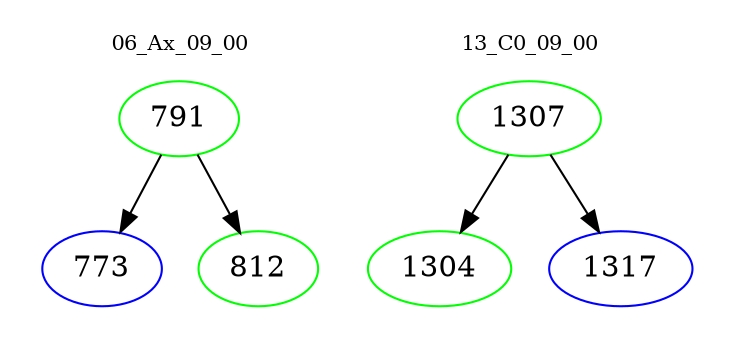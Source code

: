 digraph{
subgraph cluster_0 {
color = white
label = "06_Ax_09_00";
fontsize=10;
T0_791 [label="791", color="green"]
T0_791 -> T0_773 [color="black"]
T0_773 [label="773", color="blue"]
T0_791 -> T0_812 [color="black"]
T0_812 [label="812", color="green"]
}
subgraph cluster_1 {
color = white
label = "13_C0_09_00";
fontsize=10;
T1_1307 [label="1307", color="green"]
T1_1307 -> T1_1304 [color="black"]
T1_1304 [label="1304", color="green"]
T1_1307 -> T1_1317 [color="black"]
T1_1317 [label="1317", color="blue"]
}
}
